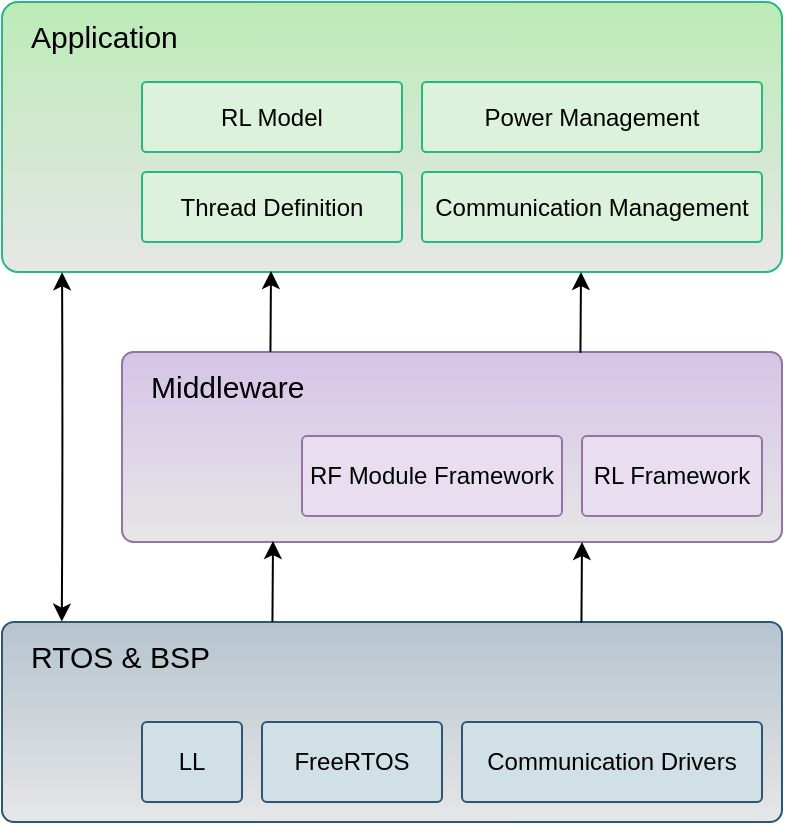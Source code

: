 <mxfile version="13.7.8" type="device"><diagram id="JygkwaSmxy1S2qTqlgNe" name="SW"><mxGraphModel dx="1129" dy="816" grid="1" gridSize="10" guides="1" tooltips="1" connect="1" arrows="1" fold="1" page="1" pageScale="1" pageWidth="4681" pageHeight="3300" math="0" shadow="0"><root><mxCell id="G-m_F_i8rc0qo_1IKgbm-0"/><mxCell id="G-m_F_i8rc0qo_1IKgbm-1" parent="G-m_F_i8rc0qo_1IKgbm-0"/><mxCell id="u2ZwE0kxELsVTHdAZA2R-0" value="&amp;nbsp; &amp;nbsp;Application" style="rounded=1;whiteSpace=wrap;html=1;align=left;verticalAlign=top;arcSize=6;fontSize=15;spacingTop=2;fillColor=#BCEBB7;strokeColor=#27B882;gradientColor=#E6E6E6;gradientDirection=south;" parent="G-m_F_i8rc0qo_1IKgbm-1" vertex="1"><mxGeometry x="510" y="540" width="390" height="135" as="geometry"/></mxCell><mxCell id="u2ZwE0kxELsVTHdAZA2R-2" value="&amp;nbsp; &amp;nbsp;Middleware" style="rounded=1;whiteSpace=wrap;html=1;align=left;verticalAlign=top;arcSize=6;fontSize=15;spacingTop=2;strokeColor=#9673a6;fillColor=#D6C4E7;gradientDirection=south;gradientColor=#E6E6E6;" parent="G-m_F_i8rc0qo_1IKgbm-1" vertex="1"><mxGeometry x="570" y="715" width="330" height="95" as="geometry"/></mxCell><mxCell id="u2ZwE0kxELsVTHdAZA2R-4" value="&amp;nbsp; &amp;nbsp;RTOS &amp;amp; BSP" style="rounded=1;whiteSpace=wrap;html=1;align=left;verticalAlign=top;arcSize=6;fontSize=15;strokeColor=#2C5675;spacingTop=2;fillColor=#B6C4CF;gradientColor=#E6E6E6;gradientDirection=south;" parent="G-m_F_i8rc0qo_1IKgbm-1" vertex="1"><mxGeometry x="510" y="850" width="390" height="100" as="geometry"/></mxCell><mxCell id="u2ZwE0kxELsVTHdAZA2R-6" value="Communication Drivers" style="rounded=1;whiteSpace=wrap;html=1;align=center;verticalAlign=middle;arcSize=6;strokeColor=#2C5675;fillColor=#D1DFE6;" parent="G-m_F_i8rc0qo_1IKgbm-1" vertex="1"><mxGeometry x="740" y="900" width="150" height="40" as="geometry"/></mxCell><mxCell id="u2ZwE0kxELsVTHdAZA2R-7" value="FreeRTOS" style="rounded=1;whiteSpace=wrap;html=1;align=center;verticalAlign=middle;arcSize=6;strokeColor=#2C5675;fillColor=#D1DFE6;" parent="G-m_F_i8rc0qo_1IKgbm-1" vertex="1"><mxGeometry x="640" y="900" width="90" height="40" as="geometry"/></mxCell><mxCell id="u2ZwE0kxELsVTHdAZA2R-8" value="&lt;font style=&quot;font-size: 12px&quot;&gt;Communication Management&lt;/font&gt;" style="rounded=1;whiteSpace=wrap;html=1;align=center;verticalAlign=middle;arcSize=6;strokeColor=#27B882;fillColor=#DDF2DC;" parent="G-m_F_i8rc0qo_1IKgbm-1" vertex="1"><mxGeometry x="720" y="625" width="170" height="35" as="geometry"/></mxCell><mxCell id="u2ZwE0kxELsVTHdAZA2R-10" value="RF Module Framework" style="rounded=1;whiteSpace=wrap;html=1;align=center;verticalAlign=middle;arcSize=6;strokeColor=#9673a6;fillColor=#E9DDF0;" parent="G-m_F_i8rc0qo_1IKgbm-1" vertex="1"><mxGeometry x="660" y="757" width="130" height="40" as="geometry"/></mxCell><mxCell id="u2ZwE0kxELsVTHdAZA2R-11" value="RL Framework" style="rounded=1;whiteSpace=wrap;html=1;align=center;verticalAlign=middle;arcSize=6;strokeColor=#9673a6;fillColor=#E9DDF0;" parent="G-m_F_i8rc0qo_1IKgbm-1" vertex="1"><mxGeometry x="800" y="757" width="90" height="40" as="geometry"/></mxCell><mxCell id="Msaw5pHSFNWXgzZwRA2h-0" value="Thread Definition" style="rounded=1;whiteSpace=wrap;html=1;align=center;verticalAlign=middle;arcSize=6;strokeColor=#27B882;fillColor=#DDF2DC;" parent="G-m_F_i8rc0qo_1IKgbm-1" vertex="1"><mxGeometry x="580" y="625" width="130" height="35" as="geometry"/></mxCell><mxCell id="Msaw5pHSFNWXgzZwRA2h-1" value="Power Management" style="rounded=1;whiteSpace=wrap;html=1;align=center;verticalAlign=middle;arcSize=6;strokeColor=#27B882;fillColor=#DDF2DC;" parent="G-m_F_i8rc0qo_1IKgbm-1" vertex="1"><mxGeometry x="720" y="580" width="170" height="35" as="geometry"/></mxCell><mxCell id="Msaw5pHSFNWXgzZwRA2h-2" value="RL Model" style="rounded=1;whiteSpace=wrap;html=1;align=center;verticalAlign=middle;arcSize=6;strokeColor=#27B882;fillColor=#DDF2DC;" parent="G-m_F_i8rc0qo_1IKgbm-1" vertex="1"><mxGeometry x="580" y="580" width="130" height="35" as="geometry"/></mxCell><mxCell id="THHg3oI6UJkPwehSTZDW-4" style="rounded=0;orthogonalLoop=1;jettySize=auto;html=1;startArrow=classic;startFill=1;fontSize=16;endArrow=none;endFill=0;entryX=0.249;entryY=0.004;entryDx=0;entryDy=0;entryPerimeter=0;" parent="G-m_F_i8rc0qo_1IKgbm-1" edge="1"><mxGeometry relative="1" as="geometry"><mxPoint x="644.22" y="714.88" as="targetPoint"/><mxPoint x="644.5" y="674.5" as="sourcePoint"/></mxGeometry></mxCell><mxCell id="THHg3oI6UJkPwehSTZDW-5" style="rounded=0;orthogonalLoop=1;jettySize=auto;html=1;entryX=0.077;entryY=1.001;entryDx=0;entryDy=0;entryPerimeter=0;exitX=0.122;exitY=-0.002;exitDx=0;exitDy=0;exitPerimeter=0;startArrow=classic;startFill=1;edgeStyle=orthogonalEdgeStyle;curved=1;" parent="G-m_F_i8rc0qo_1IKgbm-1" target="u2ZwE0kxELsVTHdAZA2R-0" edge="1"><mxGeometry relative="1" as="geometry"><mxPoint x="539.9" y="849.8" as="sourcePoint"/><mxPoint x="539.9" y="677" as="targetPoint"/></mxGeometry></mxCell><mxCell id="THHg3oI6UJkPwehSTZDW-6" style="rounded=0;orthogonalLoop=1;jettySize=auto;html=1;startArrow=classic;startFill=1;fontSize=16;endArrow=none;endFill=0;entryX=0.249;entryY=0.004;entryDx=0;entryDy=0;entryPerimeter=0;" parent="G-m_F_i8rc0qo_1IKgbm-1" edge="1"><mxGeometry relative="1" as="geometry"><mxPoint x="799.72" y="850.38" as="targetPoint"/><mxPoint x="800.0" y="810" as="sourcePoint"/></mxGeometry></mxCell><mxCell id="THHg3oI6UJkPwehSTZDW-7" style="rounded=0;orthogonalLoop=1;jettySize=auto;html=1;startArrow=classic;startFill=1;fontSize=16;endArrow=none;endFill=0;entryX=0.249;entryY=0.004;entryDx=0;entryDy=0;entryPerimeter=0;" parent="G-m_F_i8rc0qo_1IKgbm-1" edge="1"><mxGeometry relative="1" as="geometry"><mxPoint x="645.22" y="849.88" as="targetPoint"/><mxPoint x="645.5" y="809.5" as="sourcePoint"/></mxGeometry></mxCell><mxCell id="THHg3oI6UJkPwehSTZDW-8" style="rounded=0;orthogonalLoop=1;jettySize=auto;html=1;startArrow=classic;startFill=1;fontSize=16;endArrow=none;endFill=0;entryX=0.249;entryY=0.004;entryDx=0;entryDy=0;entryPerimeter=0;" parent="G-m_F_i8rc0qo_1IKgbm-1" edge="1"><mxGeometry relative="1" as="geometry"><mxPoint x="799.22" y="715.38" as="targetPoint"/><mxPoint x="799.5" y="675" as="sourcePoint"/></mxGeometry></mxCell><mxCell id="HwSSb6w2LnHeKkC1PG_l-0" value="LL" style="rounded=1;whiteSpace=wrap;html=1;align=center;verticalAlign=middle;arcSize=6;strokeColor=#2C5675;fillColor=#D1DFE6;" parent="G-m_F_i8rc0qo_1IKgbm-1" vertex="1"><mxGeometry x="580" y="900" width="50" height="40" as="geometry"/></mxCell></root></mxGraphModel></diagram></mxfile>
